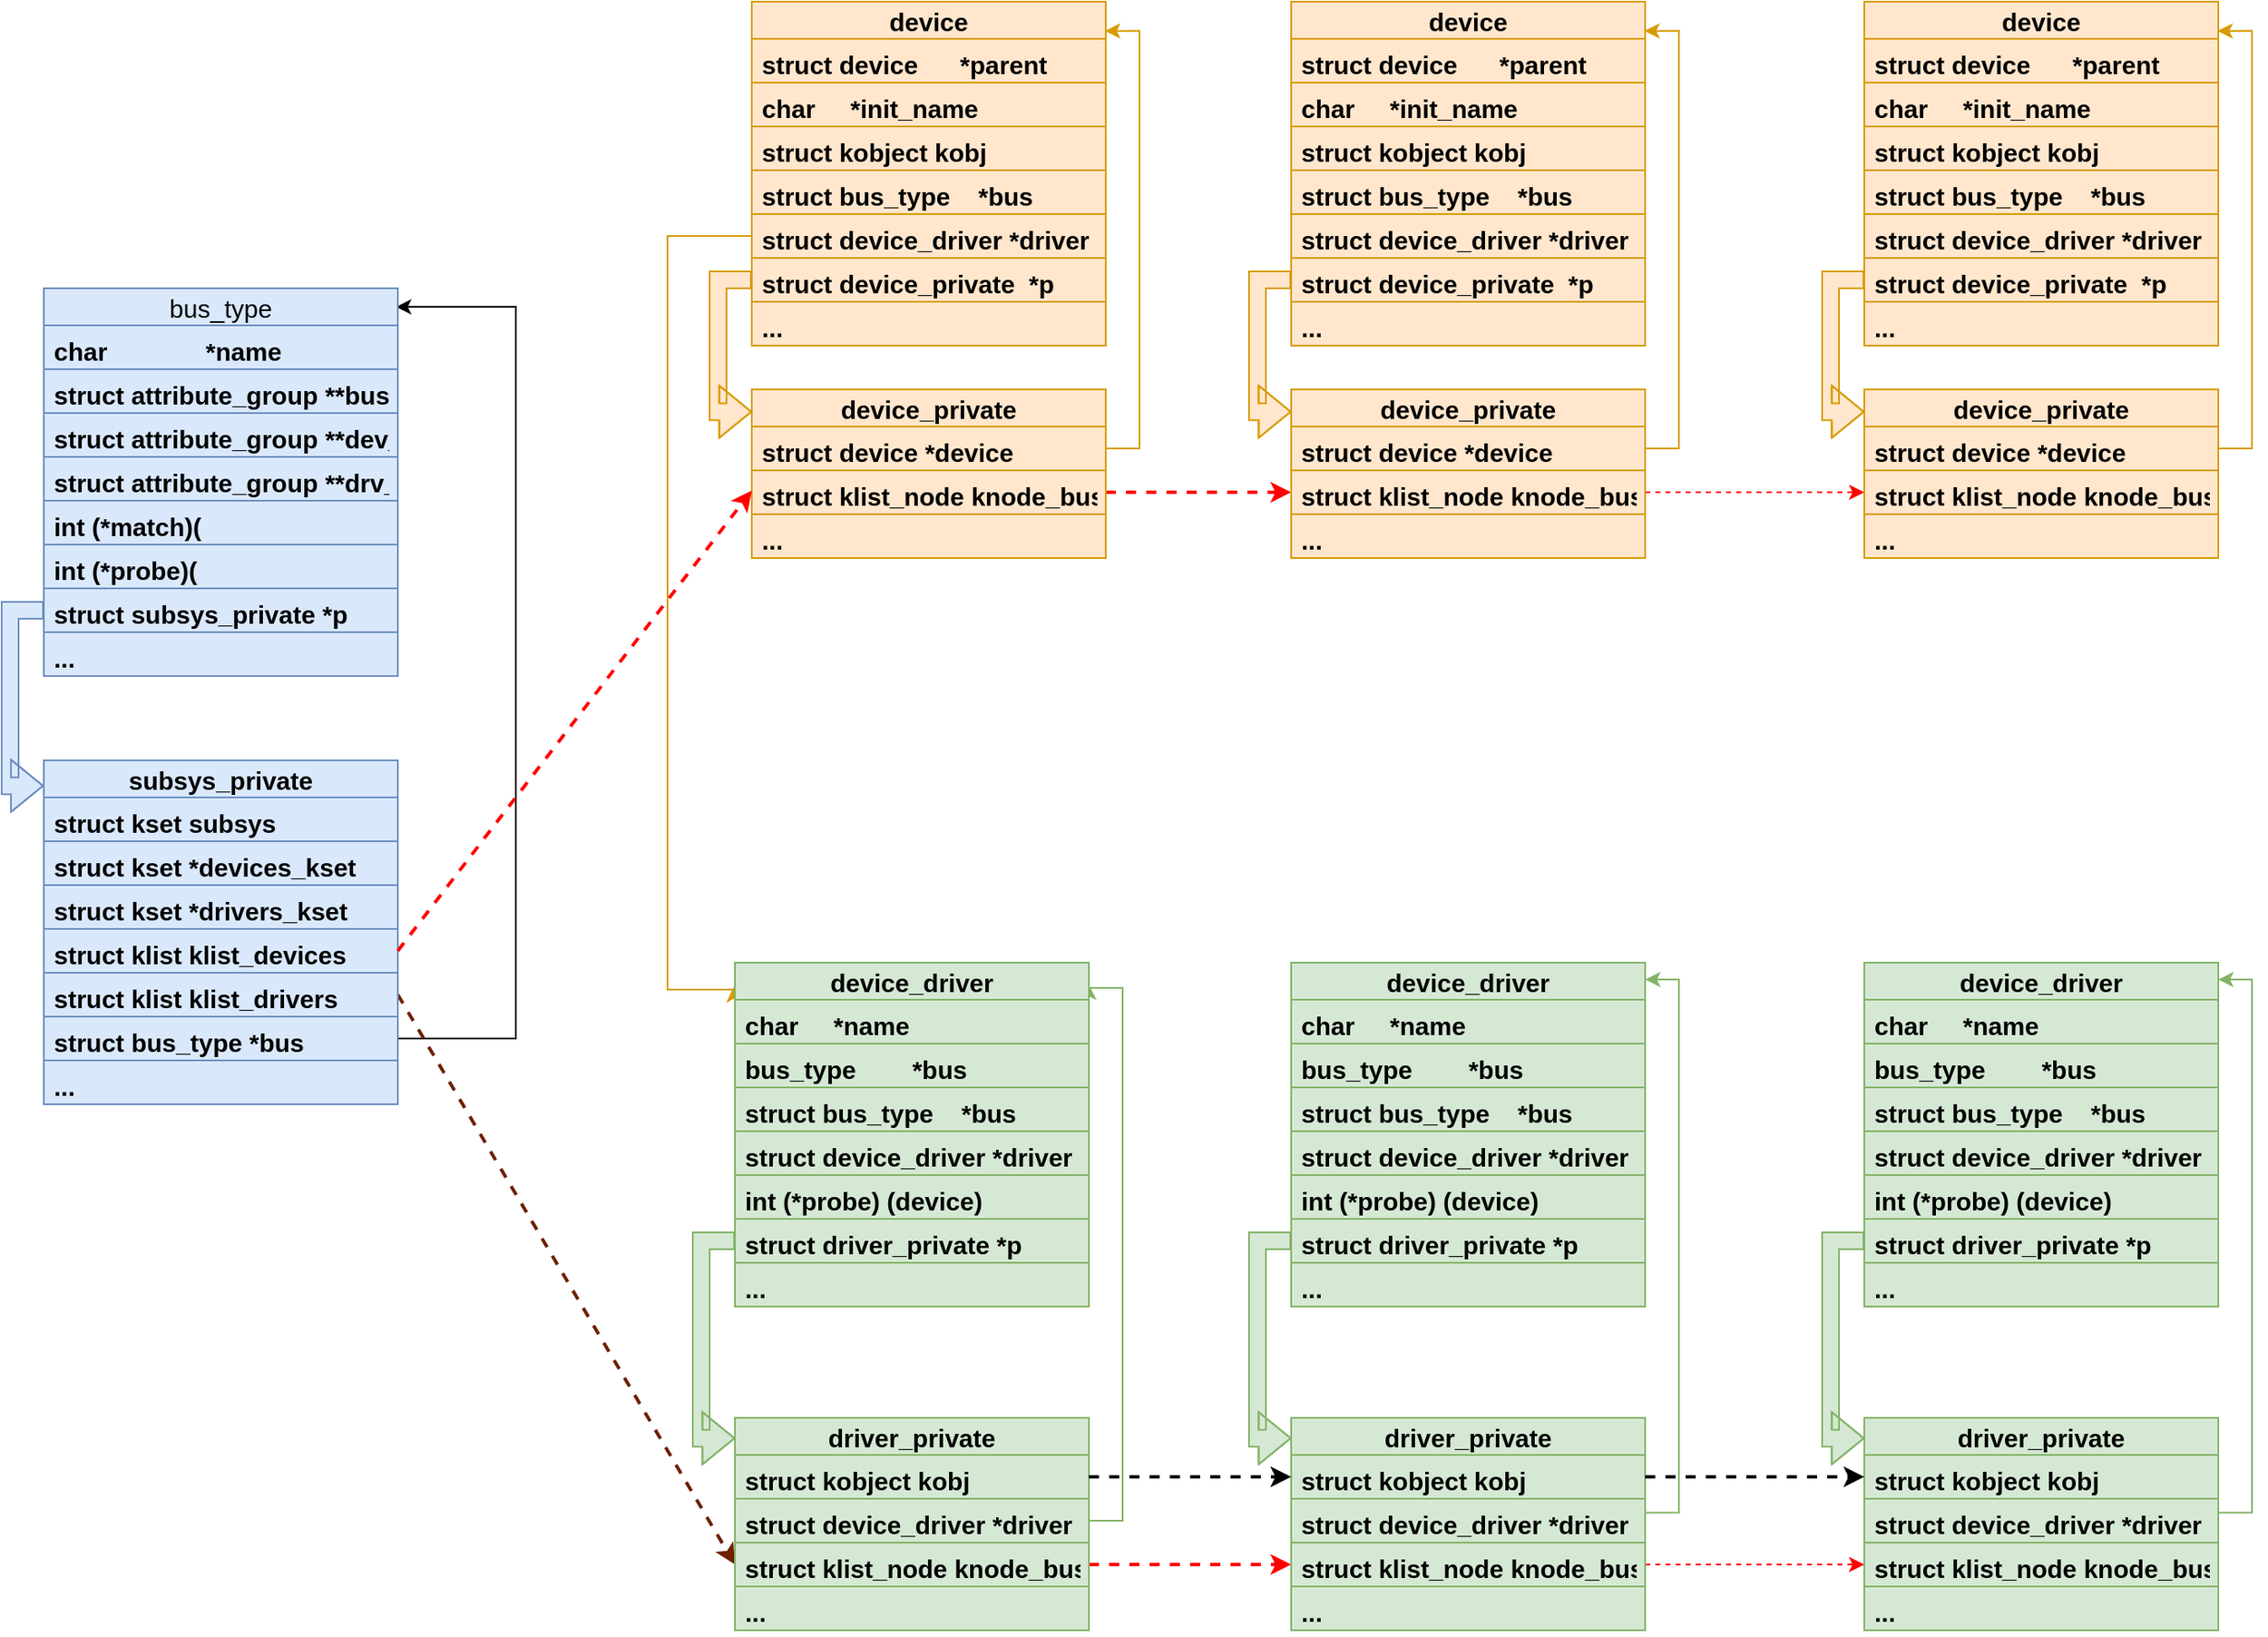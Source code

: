<mxfile version="13.2.4" type="device"><diagram id="aXL27WoOl_0SswIxqGtq" name="第 1 页"><mxGraphModel dx="1500" dy="1101" grid="1" gridSize="10" guides="1" tooltips="1" connect="1" arrows="1" fold="1" page="1" pageScale="1" pageWidth="2339" pageHeight="3300" math="0" shadow="0"><root><mxCell id="0"/><mxCell id="1" parent="0"/><mxCell id="sJLB15ZEYWeLk40DrqPx-72" style="edgeStyle=orthogonalEdgeStyle;rounded=0;orthogonalLoop=1;jettySize=auto;html=1;entryX=0.995;entryY=0.048;entryDx=0;entryDy=0;entryPerimeter=0;fontSize=15;fontStyle=1" parent="1" source="sJLB15ZEYWeLk40DrqPx-69" target="sJLB15ZEYWeLk40DrqPx-45" edge="1"><mxGeometry relative="1" as="geometry"><Array as="points"><mxPoint x="740" y="1455"/><mxPoint x="740" y="1021"/></Array></mxGeometry></mxCell><mxCell id="sJLB15ZEYWeLk40DrqPx-73" style="edgeStyle=orthogonalEdgeStyle;rounded=0;orthogonalLoop=1;jettySize=auto;html=1;entryX=0;entryY=0.074;entryDx=0;entryDy=0;entryPerimeter=0;shape=flexArrow;fontSize=15;fontStyle=1;fillColor=#dae8fc;strokeColor=#6c8ebf;" parent="1" source="sJLB15ZEYWeLk40DrqPx-52" target="sJLB15ZEYWeLk40DrqPx-63" edge="1"><mxGeometry relative="1" as="geometry"/></mxCell><mxCell id="sJLB15ZEYWeLk40DrqPx-92" style="edgeStyle=orthogonalEdgeStyle;rounded=0;orthogonalLoop=1;jettySize=auto;html=1;entryX=-0.004;entryY=0.071;entryDx=0;entryDy=0;entryPerimeter=0;fontSize=15;fontStyle=1;fillColor=#ffe6cc;strokeColor=#d79b00;" parent="1" source="sJLB15ZEYWeLk40DrqPx-79" target="sJLB15ZEYWeLk40DrqPx-84" edge="1"><mxGeometry relative="1" as="geometry"><Array as="points"><mxPoint x="830" y="979"/><mxPoint x="830" y="1426"/></Array></mxGeometry></mxCell><mxCell id="sJLB15ZEYWeLk40DrqPx-104" style="edgeStyle=orthogonalEdgeStyle;rounded=0;orthogonalLoop=1;jettySize=auto;html=1;entryX=0.001;entryY=0.096;entryDx=0;entryDy=0;entryPerimeter=0;shape=flexArrow;fontSize=15;fontStyle=1;fillColor=#d5e8d4;strokeColor=#82b366;" parent="1" source="sJLB15ZEYWeLk40DrqPx-94" target="sJLB15ZEYWeLk40DrqPx-95" edge="1"><mxGeometry relative="1" as="geometry"/></mxCell><mxCell id="sJLB15ZEYWeLk40DrqPx-106" style="edgeStyle=none;rounded=0;orthogonalLoop=1;jettySize=auto;html=1;entryX=0;entryY=0.5;entryDx=0;entryDy=0;fontSize=15;fontStyle=1;exitX=1;exitY=0.5;exitDx=0;exitDy=0;fillColor=#a0522d;strokeColor=#6D1F00;dashed=1;strokeWidth=2;" parent="1" source="sJLB15ZEYWeLk40DrqPx-68" target="sJLB15ZEYWeLk40DrqPx-129" edge="1"><mxGeometry relative="1" as="geometry"><mxPoint x="590" y="1430" as="sourcePoint"/></mxGeometry></mxCell><mxCell id="sJLB15ZEYWeLk40DrqPx-115" style="edgeStyle=orthogonalEdgeStyle;rounded=0;orthogonalLoop=1;jettySize=auto;html=1;entryX=0.001;entryY=0.096;entryDx=0;entryDy=0;entryPerimeter=0;shape=flexArrow;fontSize=15;fontStyle=1;fillColor=#d5e8d4;strokeColor=#82b366;" parent="1" source="sJLB15ZEYWeLk40DrqPx-123" target="sJLB15ZEYWeLk40DrqPx-125" edge="1"><mxGeometry relative="1" as="geometry"/></mxCell><mxCell id="sJLB15ZEYWeLk40DrqPx-130" style="edgeStyle=none;rounded=0;orthogonalLoop=1;jettySize=auto;html=1;entryX=0;entryY=0.5;entryDx=0;entryDy=0;exitX=1;exitY=0.5;exitDx=0;exitDy=0;fontSize=15;fontStyle=1;dashed=1;fillColor=#d5e8d4;strokeColor=#FF0000;strokeWidth=2;" parent="1" source="sJLB15ZEYWeLk40DrqPx-129" target="sJLB15ZEYWeLk40DrqPx-128" edge="1"><mxGeometry relative="1" as="geometry"/></mxCell><mxCell id="sJLB15ZEYWeLk40DrqPx-132" style="edgeStyle=orthogonalEdgeStyle;rounded=0;orthogonalLoop=1;jettySize=auto;html=1;entryX=0.001;entryY=0.096;entryDx=0;entryDy=0;entryPerimeter=0;shape=flexArrow;fontSize=15;fontStyle=1;fillColor=#d5e8d4;strokeColor=#82b366;" parent="1" source="sJLB15ZEYWeLk40DrqPx-140" target="sJLB15ZEYWeLk40DrqPx-142" edge="1"><mxGeometry relative="1" as="geometry"/></mxCell><mxCell id="sJLB15ZEYWeLk40DrqPx-147" style="edgeStyle=none;rounded=0;orthogonalLoop=1;jettySize=auto;html=1;entryX=0;entryY=0.5;entryDx=0;entryDy=0;exitX=1;exitY=0.5;exitDx=0;exitDy=0;fontSize=15;fontStyle=1;dashed=1;strokeColor=#FF0000;" parent="1" source="sJLB15ZEYWeLk40DrqPx-128" target="sJLB15ZEYWeLk40DrqPx-145" edge="1"><mxGeometry relative="1" as="geometry"/></mxCell><mxCell id="sJLB15ZEYWeLk40DrqPx-159" style="edgeStyle=orthogonalEdgeStyle;rounded=0;orthogonalLoop=1;jettySize=auto;html=1;entryX=1;entryY=0.064;entryDx=0;entryDy=0;entryPerimeter=0;fontSize=15;fontStyle=1;fillColor=#d5e8d4;strokeColor=#82b366;" parent="1" source="sJLB15ZEYWeLk40DrqPx-97" target="sJLB15ZEYWeLk40DrqPx-84" edge="1"><mxGeometry relative="1" as="geometry"><Array as="points"><mxPoint x="1100" y="1741"/><mxPoint x="1100" y="1425"/></Array></mxGeometry></mxCell><mxCell id="sJLB15ZEYWeLk40DrqPx-160" style="edgeStyle=orthogonalEdgeStyle;rounded=0;orthogonalLoop=1;jettySize=auto;html=1;entryX=1;entryY=0.064;entryDx=0;entryDy=0;entryPerimeter=0;fontSize=15;fontStyle=1;fillColor=#d5e8d4;strokeColor=#82b366;" parent="1" edge="1"><mxGeometry relative="1" as="geometry"><mxPoint x="1410" y="1736.29" as="sourcePoint"/><mxPoint x="1410" y="1420.01" as="targetPoint"/><Array as="points"><mxPoint x="1430" y="1736.29"/><mxPoint x="1430" y="1420.29"/></Array></mxGeometry></mxCell><mxCell id="sJLB15ZEYWeLk40DrqPx-161" style="edgeStyle=orthogonalEdgeStyle;rounded=0;orthogonalLoop=1;jettySize=auto;html=1;entryX=1;entryY=0.064;entryDx=0;entryDy=0;entryPerimeter=0;fontSize=15;fontStyle=1;fillColor=#d5e8d4;strokeColor=#82b366;" parent="1" edge="1"><mxGeometry relative="1" as="geometry"><mxPoint x="1750" y="1736.29" as="sourcePoint"/><mxPoint x="1750" y="1420.01" as="targetPoint"/><Array as="points"><mxPoint x="1770" y="1736.29"/><mxPoint x="1770" y="1420.29"/></Array></mxGeometry></mxCell><mxCell id="sJLB15ZEYWeLk40DrqPx-162" style="edgeStyle=orthogonalEdgeStyle;rounded=0;orthogonalLoop=1;jettySize=auto;html=1;entryX=0.001;entryY=0.132;entryDx=0;entryDy=0;entryPerimeter=0;shape=flexArrow;fontSize=15;fontStyle=1;fillColor=#ffe6cc;strokeColor=#d79b00;" parent="1" source="sJLB15ZEYWeLk40DrqPx-80" target="sJLB15ZEYWeLk40DrqPx-150" edge="1"><mxGeometry relative="1" as="geometry"/></mxCell><mxCell id="sJLB15ZEYWeLk40DrqPx-163" style="edgeStyle=orthogonalEdgeStyle;rounded=0;orthogonalLoop=1;jettySize=auto;html=1;entryX=0.998;entryY=0.085;entryDx=0;entryDy=0;entryPerimeter=0;fontSize=15;fontStyle=1;fillColor=#ffe6cc;strokeColor=#d79b00;" parent="1" source="sJLB15ZEYWeLk40DrqPx-155" target="sJLB15ZEYWeLk40DrqPx-74" edge="1"><mxGeometry relative="1" as="geometry"><Array as="points"><mxPoint x="1110" y="1105"/><mxPoint x="1110" y="857"/></Array></mxGeometry></mxCell><mxCell id="sJLB15ZEYWeLk40DrqPx-177" style="edgeStyle=orthogonalEdgeStyle;rounded=0;orthogonalLoop=1;jettySize=auto;html=1;entryX=0.001;entryY=0.132;entryDx=0;entryDy=0;entryPerimeter=0;shape=flexArrow;fontSize=15;fontStyle=1;fillColor=#ffe6cc;strokeColor=#d79b00;" parent="1" source="sJLB15ZEYWeLk40DrqPx-170" target="sJLB15ZEYWeLk40DrqPx-172" edge="1"><mxGeometry relative="1" as="geometry"/></mxCell><mxCell id="sJLB15ZEYWeLk40DrqPx-178" style="edgeStyle=orthogonalEdgeStyle;rounded=0;orthogonalLoop=1;jettySize=auto;html=1;entryX=0.998;entryY=0.085;entryDx=0;entryDy=0;entryPerimeter=0;fontSize=15;fontStyle=1;fillColor=#ffe6cc;strokeColor=#d79b00;" parent="1" source="sJLB15ZEYWeLk40DrqPx-173" target="sJLB15ZEYWeLk40DrqPx-164" edge="1"><mxGeometry relative="1" as="geometry"><Array as="points"><mxPoint x="1430" y="1105"/><mxPoint x="1430" y="857"/></Array></mxGeometry></mxCell><mxCell id="sJLB15ZEYWeLk40DrqPx-179" style="edgeStyle=orthogonalEdgeStyle;rounded=0;orthogonalLoop=1;jettySize=auto;html=1;fontSize=15;fontStyle=1;strokeColor=#FF0000;strokeWidth=2;dashed=1;" parent="1" source="sJLB15ZEYWeLk40DrqPx-156" target="sJLB15ZEYWeLk40DrqPx-174" edge="1"><mxGeometry relative="1" as="geometry"/></mxCell><mxCell id="sJLB15ZEYWeLk40DrqPx-180" style="edgeStyle=orthogonalEdgeStyle;rounded=0;orthogonalLoop=1;jettySize=auto;html=1;entryX=0.001;entryY=0.132;entryDx=0;entryDy=0;entryPerimeter=0;shape=flexArrow;fontSize=15;fontStyle=1;fillColor=#ffe6cc;strokeColor=#d79b00;" parent="1" source="sJLB15ZEYWeLk40DrqPx-188" target="sJLB15ZEYWeLk40DrqPx-190" edge="1"><mxGeometry relative="1" as="geometry"/></mxCell><mxCell id="sJLB15ZEYWeLk40DrqPx-181" style="edgeStyle=orthogonalEdgeStyle;rounded=0;orthogonalLoop=1;jettySize=auto;html=1;entryX=0.998;entryY=0.085;entryDx=0;entryDy=0;entryPerimeter=0;fontSize=15;fontStyle=1;fillColor=#ffe6cc;strokeColor=#d79b00;" parent="1" source="sJLB15ZEYWeLk40DrqPx-191" target="sJLB15ZEYWeLk40DrqPx-182" edge="1"><mxGeometry relative="1" as="geometry"><Array as="points"><mxPoint x="1770" y="1105"/><mxPoint x="1770" y="857"/></Array></mxGeometry></mxCell><mxCell id="sJLB15ZEYWeLk40DrqPx-194" style="edgeStyle=orthogonalEdgeStyle;rounded=0;orthogonalLoop=1;jettySize=auto;html=1;entryX=0;entryY=0.5;entryDx=0;entryDy=0;fontSize=15;fontStyle=1;dashed=1;strokeColor=#FF0000;" parent="1" source="sJLB15ZEYWeLk40DrqPx-174" target="sJLB15ZEYWeLk40DrqPx-192" edge="1"><mxGeometry relative="1" as="geometry"/></mxCell><mxCell id="sJLB15ZEYWeLk40DrqPx-45" value="bus_type" style="swimlane;fontStyle=0;childLayout=stackLayout;horizontal=1;startSize=22;horizontalStack=0;resizeParent=1;resizeParentMax=0;resizeLast=0;collapsible=1;marginBottom=0;align=center;fontSize=15;fillColor=#dae8fc;strokeColor=#6c8ebf;" parent="1" vertex="1"><mxGeometry x="460" y="1010" width="210" height="230" as="geometry"/></mxCell><mxCell id="sJLB15ZEYWeLk40DrqPx-46" value="char              *name" style="text;strokeColor=#6c8ebf;fillColor=#dae8fc;spacingLeft=4;spacingRight=4;overflow=hidden;rotatable=0;points=[[0,0.5],[1,0.5]];portConstraint=eastwest;fontSize=15;fontStyle=1" parent="sJLB15ZEYWeLk40DrqPx-45" vertex="1"><mxGeometry y="22" width="210" height="26" as="geometry"/></mxCell><mxCell id="sJLB15ZEYWeLk40DrqPx-47" value="struct attribute_group **bus_groups" style="text;strokeColor=#6c8ebf;fillColor=#dae8fc;spacingLeft=4;spacingRight=4;overflow=hidden;rotatable=0;points=[[0,0.5],[1,0.5]];portConstraint=eastwest;fontSize=15;fontStyle=1" parent="sJLB15ZEYWeLk40DrqPx-45" vertex="1"><mxGeometry y="48" width="210" height="26" as="geometry"/></mxCell><mxCell id="sJLB15ZEYWeLk40DrqPx-48" value="struct attribute_group **dev_groups" style="text;strokeColor=#6c8ebf;fillColor=#dae8fc;spacingLeft=4;spacingRight=4;overflow=hidden;rotatable=0;points=[[0,0.5],[1,0.5]];portConstraint=eastwest;fontSize=15;fontStyle=1" parent="sJLB15ZEYWeLk40DrqPx-45" vertex="1"><mxGeometry y="74" width="210" height="26" as="geometry"/></mxCell><mxCell id="sJLB15ZEYWeLk40DrqPx-49" value="struct attribute_group **drv_groups" style="text;strokeColor=#6c8ebf;fillColor=#dae8fc;spacingLeft=4;spacingRight=4;overflow=hidden;rotatable=0;points=[[0,0.5],[1,0.5]];portConstraint=eastwest;fontSize=15;fontStyle=1" parent="sJLB15ZEYWeLk40DrqPx-45" vertex="1"><mxGeometry y="100" width="210" height="26" as="geometry"/></mxCell><mxCell id="sJLB15ZEYWeLk40DrqPx-50" value="int (*match)(" style="text;strokeColor=#6c8ebf;fillColor=#dae8fc;spacingLeft=4;spacingRight=4;overflow=hidden;rotatable=0;points=[[0,0.5],[1,0.5]];portConstraint=eastwest;fontSize=15;fontStyle=1" parent="sJLB15ZEYWeLk40DrqPx-45" vertex="1"><mxGeometry y="126" width="210" height="26" as="geometry"/></mxCell><mxCell id="sJLB15ZEYWeLk40DrqPx-51" value="int (*probe)(" style="text;strokeColor=#6c8ebf;fillColor=#dae8fc;spacingLeft=4;spacingRight=4;overflow=hidden;rotatable=0;points=[[0,0.5],[1,0.5]];portConstraint=eastwest;fontSize=15;fontStyle=1" parent="sJLB15ZEYWeLk40DrqPx-45" vertex="1"><mxGeometry y="152" width="210" height="26" as="geometry"/></mxCell><mxCell id="sJLB15ZEYWeLk40DrqPx-52" value="struct subsys_private *p" style="text;strokeColor=#6c8ebf;fillColor=#dae8fc;spacingLeft=4;spacingRight=4;overflow=hidden;rotatable=0;points=[[0,0.5],[1,0.5]];portConstraint=eastwest;fontSize=15;fontStyle=1" parent="sJLB15ZEYWeLk40DrqPx-45" vertex="1"><mxGeometry y="178" width="210" height="26" as="geometry"/></mxCell><mxCell id="sJLB15ZEYWeLk40DrqPx-62" value="..." style="text;strokeColor=#6c8ebf;fillColor=#dae8fc;spacingLeft=4;spacingRight=4;overflow=hidden;rotatable=0;points=[[0,0.5],[1,0.5]];portConstraint=eastwest;fontSize=15;fontStyle=1" parent="sJLB15ZEYWeLk40DrqPx-45" vertex="1"><mxGeometry y="204" width="210" height="26" as="geometry"/></mxCell><mxCell id="sJLB15ZEYWeLk40DrqPx-63" value="subsys_private" style="swimlane;fontStyle=1;childLayout=stackLayout;horizontal=1;startSize=22;horizontalStack=0;resizeParent=1;resizeParentMax=0;resizeLast=0;collapsible=1;marginBottom=0;align=center;fontSize=15;fillColor=#dae8fc;strokeColor=#6c8ebf;" parent="1" vertex="1"><mxGeometry x="460" y="1290" width="210" height="204" as="geometry"/></mxCell><mxCell id="sJLB15ZEYWeLk40DrqPx-64" value="struct kset subsys" style="text;strokeColor=#6c8ebf;fillColor=#dae8fc;spacingLeft=4;spacingRight=4;overflow=hidden;rotatable=0;points=[[0,0.5],[1,0.5]];portConstraint=eastwest;fontSize=15;fontStyle=1" parent="sJLB15ZEYWeLk40DrqPx-63" vertex="1"><mxGeometry y="22" width="210" height="26" as="geometry"/></mxCell><mxCell id="sJLB15ZEYWeLk40DrqPx-65" value="struct kset *devices_kset" style="text;strokeColor=#6c8ebf;fillColor=#dae8fc;spacingLeft=4;spacingRight=4;overflow=hidden;rotatable=0;points=[[0,0.5],[1,0.5]];portConstraint=eastwest;fontSize=15;fontStyle=1" parent="sJLB15ZEYWeLk40DrqPx-63" vertex="1"><mxGeometry y="48" width="210" height="26" as="geometry"/></mxCell><mxCell id="sJLB15ZEYWeLk40DrqPx-66" value="struct kset *drivers_kset" style="text;strokeColor=#6c8ebf;fillColor=#dae8fc;spacingLeft=4;spacingRight=4;overflow=hidden;rotatable=0;points=[[0,0.5],[1,0.5]];portConstraint=eastwest;fontSize=15;fontStyle=1" parent="sJLB15ZEYWeLk40DrqPx-63" vertex="1"><mxGeometry y="74" width="210" height="26" as="geometry"/></mxCell><mxCell id="sJLB15ZEYWeLk40DrqPx-67" value="struct klist klist_devices" style="text;strokeColor=#6c8ebf;fillColor=#dae8fc;spacingLeft=4;spacingRight=4;overflow=hidden;rotatable=0;points=[[0,0.5],[1,0.5]];portConstraint=eastwest;fontSize=15;fontStyle=1" parent="sJLB15ZEYWeLk40DrqPx-63" vertex="1"><mxGeometry y="100" width="210" height="26" as="geometry"/></mxCell><mxCell id="sJLB15ZEYWeLk40DrqPx-68" value="struct klist klist_drivers" style="text;strokeColor=#6c8ebf;fillColor=#dae8fc;spacingLeft=4;spacingRight=4;overflow=hidden;rotatable=0;points=[[0,0.5],[1,0.5]];portConstraint=eastwest;fontSize=15;fontStyle=1" parent="sJLB15ZEYWeLk40DrqPx-63" vertex="1"><mxGeometry y="126" width="210" height="26" as="geometry"/></mxCell><mxCell id="sJLB15ZEYWeLk40DrqPx-69" value="struct bus_type *bus" style="text;strokeColor=#6c8ebf;fillColor=#dae8fc;spacingLeft=4;spacingRight=4;overflow=hidden;rotatable=0;points=[[0,0.5],[1,0.5]];portConstraint=eastwest;fontSize=15;fontStyle=1" parent="sJLB15ZEYWeLk40DrqPx-63" vertex="1"><mxGeometry y="152" width="210" height="26" as="geometry"/></mxCell><mxCell id="sJLB15ZEYWeLk40DrqPx-71" value="..." style="text;strokeColor=#6c8ebf;fillColor=#dae8fc;spacingLeft=4;spacingRight=4;overflow=hidden;rotatable=0;points=[[0,0.5],[1,0.5]];portConstraint=eastwest;fontSize=15;fontStyle=1" parent="sJLB15ZEYWeLk40DrqPx-63" vertex="1"><mxGeometry y="178" width="210" height="26" as="geometry"/></mxCell><mxCell id="sJLB15ZEYWeLk40DrqPx-74" value="device" style="swimlane;fontStyle=1;childLayout=stackLayout;horizontal=1;startSize=22;horizontalStack=0;resizeParent=1;resizeParentMax=0;resizeLast=0;collapsible=1;marginBottom=0;align=center;fontSize=15;fillColor=#ffe6cc;strokeColor=#d79b00;" parent="1" vertex="1"><mxGeometry x="880" y="840" width="210" height="204" as="geometry"/></mxCell><mxCell id="sJLB15ZEYWeLk40DrqPx-75" value="struct device      *parent" style="text;strokeColor=#d79b00;fillColor=#ffe6cc;spacingLeft=4;spacingRight=4;overflow=hidden;rotatable=0;points=[[0,0.5],[1,0.5]];portConstraint=eastwest;fontSize=15;fontStyle=1" parent="sJLB15ZEYWeLk40DrqPx-74" vertex="1"><mxGeometry y="22" width="210" height="26" as="geometry"/></mxCell><mxCell id="sJLB15ZEYWeLk40DrqPx-148" value="char     *init_name" style="text;strokeColor=#d79b00;fillColor=#ffe6cc;spacingLeft=4;spacingRight=4;overflow=hidden;rotatable=0;points=[[0,0.5],[1,0.5]];portConstraint=eastwest;fontSize=15;fontStyle=1" parent="sJLB15ZEYWeLk40DrqPx-74" vertex="1"><mxGeometry y="48" width="210" height="26" as="geometry"/></mxCell><mxCell id="sJLB15ZEYWeLk40DrqPx-77" value="struct kobject kobj" style="text;strokeColor=#d79b00;fillColor=#ffe6cc;spacingLeft=4;spacingRight=4;overflow=hidden;rotatable=0;points=[[0,0.5],[1,0.5]];portConstraint=eastwest;fontSize=15;fontStyle=1" parent="sJLB15ZEYWeLk40DrqPx-74" vertex="1"><mxGeometry y="74" width="210" height="26" as="geometry"/></mxCell><mxCell id="sJLB15ZEYWeLk40DrqPx-78" value="struct bus_type    *bus" style="text;strokeColor=#d79b00;fillColor=#ffe6cc;spacingLeft=4;spacingRight=4;overflow=hidden;rotatable=0;points=[[0,0.5],[1,0.5]];portConstraint=eastwest;fontSize=15;fontStyle=1" parent="sJLB15ZEYWeLk40DrqPx-74" vertex="1"><mxGeometry y="100" width="210" height="26" as="geometry"/></mxCell><mxCell id="sJLB15ZEYWeLk40DrqPx-79" value="struct device_driver *driver" style="text;strokeColor=#d79b00;fillColor=#ffe6cc;spacingLeft=4;spacingRight=4;overflow=hidden;rotatable=0;points=[[0,0.5],[1,0.5]];portConstraint=eastwest;fontSize=15;fontStyle=1" parent="sJLB15ZEYWeLk40DrqPx-74" vertex="1"><mxGeometry y="126" width="210" height="26" as="geometry"/></mxCell><mxCell id="sJLB15ZEYWeLk40DrqPx-80" value="struct device_private  *p" style="text;strokeColor=#d79b00;fillColor=#ffe6cc;spacingLeft=4;spacingRight=4;overflow=hidden;rotatable=0;points=[[0,0.5],[1,0.5]];portConstraint=eastwest;fontSize=15;fontStyle=1" parent="sJLB15ZEYWeLk40DrqPx-74" vertex="1"><mxGeometry y="152" width="210" height="26" as="geometry"/></mxCell><mxCell id="sJLB15ZEYWeLk40DrqPx-149" value="..." style="text;strokeColor=#d79b00;fillColor=#ffe6cc;spacingLeft=4;spacingRight=4;overflow=hidden;rotatable=0;points=[[0,0.5],[1,0.5]];portConstraint=eastwest;fontSize=15;fontStyle=1" parent="sJLB15ZEYWeLk40DrqPx-74" vertex="1"><mxGeometry y="178" width="210" height="26" as="geometry"/></mxCell><mxCell id="sJLB15ZEYWeLk40DrqPx-84" value="device_driver" style="swimlane;fontStyle=1;childLayout=stackLayout;horizontal=1;startSize=22;horizontalStack=0;resizeParent=1;resizeParentMax=0;resizeLast=0;collapsible=1;marginBottom=0;align=center;fontSize=15;fillColor=#d5e8d4;strokeColor=#82b366;" parent="1" vertex="1"><mxGeometry x="870" y="1410" width="210" height="204" as="geometry"/></mxCell><mxCell id="sJLB15ZEYWeLk40DrqPx-85" value="char     *name" style="text;strokeColor=#82b366;fillColor=#d5e8d4;spacingLeft=4;spacingRight=4;overflow=hidden;rotatable=0;points=[[0,0.5],[1,0.5]];portConstraint=eastwest;fontSize=15;fontStyle=1" parent="sJLB15ZEYWeLk40DrqPx-84" vertex="1"><mxGeometry y="22" width="210" height="26" as="geometry"/></mxCell><mxCell id="sJLB15ZEYWeLk40DrqPx-86" value="bus_type        *bus" style="text;strokeColor=#82b366;fillColor=#d5e8d4;spacingLeft=4;spacingRight=4;overflow=hidden;rotatable=0;points=[[0,0.5],[1,0.5]];portConstraint=eastwest;fontSize=15;fontStyle=1" parent="sJLB15ZEYWeLk40DrqPx-84" vertex="1"><mxGeometry y="48" width="210" height="26" as="geometry"/></mxCell><mxCell id="sJLB15ZEYWeLk40DrqPx-88" value="struct bus_type    *bus" style="text;strokeColor=#82b366;fillColor=#d5e8d4;spacingLeft=4;spacingRight=4;overflow=hidden;rotatable=0;points=[[0,0.5],[1,0.5]];portConstraint=eastwest;fontSize=15;fontStyle=1" parent="sJLB15ZEYWeLk40DrqPx-84" vertex="1"><mxGeometry y="74" width="210" height="26" as="geometry"/></mxCell><mxCell id="sJLB15ZEYWeLk40DrqPx-89" value="struct device_driver *driver" style="text;strokeColor=#82b366;fillColor=#d5e8d4;spacingLeft=4;spacingRight=4;overflow=hidden;rotatable=0;points=[[0,0.5],[1,0.5]];portConstraint=eastwest;fontSize=15;fontStyle=1" parent="sJLB15ZEYWeLk40DrqPx-84" vertex="1"><mxGeometry y="100" width="210" height="26" as="geometry"/></mxCell><mxCell id="sJLB15ZEYWeLk40DrqPx-93" value="int (*probe) (device)" style="text;strokeColor=#82b366;fillColor=#d5e8d4;spacingLeft=4;spacingRight=4;overflow=hidden;rotatable=0;points=[[0,0.5],[1,0.5]];portConstraint=eastwest;fontSize=15;fontStyle=1" parent="sJLB15ZEYWeLk40DrqPx-84" vertex="1"><mxGeometry y="126" width="210" height="26" as="geometry"/></mxCell><mxCell id="sJLB15ZEYWeLk40DrqPx-94" value="struct driver_private *p" style="text;strokeColor=#82b366;fillColor=#d5e8d4;spacingLeft=4;spacingRight=4;overflow=hidden;rotatable=0;points=[[0,0.5],[1,0.5]];portConstraint=eastwest;fontSize=15;fontStyle=1" parent="sJLB15ZEYWeLk40DrqPx-84" vertex="1"><mxGeometry y="152" width="210" height="26" as="geometry"/></mxCell><mxCell id="sJLB15ZEYWeLk40DrqPx-90" value="..." style="text;strokeColor=#82b366;fillColor=#d5e8d4;spacingLeft=4;spacingRight=4;overflow=hidden;rotatable=0;points=[[0,0.5],[1,0.5]];portConstraint=eastwest;fontSize=15;fontStyle=1" parent="sJLB15ZEYWeLk40DrqPx-84" vertex="1"><mxGeometry y="178" width="210" height="26" as="geometry"/></mxCell><mxCell id="sJLB15ZEYWeLk40DrqPx-95" value="driver_private" style="swimlane;fontStyle=1;childLayout=stackLayout;horizontal=1;startSize=22;horizontalStack=0;resizeParent=1;resizeParentMax=0;resizeLast=0;collapsible=1;marginBottom=0;align=center;fontSize=15;fillColor=#d5e8d4;strokeColor=#82b366;" parent="1" vertex="1"><mxGeometry x="870" y="1680" width="210" height="126" as="geometry"/></mxCell><mxCell id="sJLB15ZEYWeLk40DrqPx-96" value="struct kobject kobj" style="text;strokeColor=#82b366;fillColor=#d5e8d4;spacingLeft=4;spacingRight=4;overflow=hidden;rotatable=0;points=[[0,0.5],[1,0.5]];portConstraint=eastwest;fontSize=15;fontStyle=1" parent="sJLB15ZEYWeLk40DrqPx-95" vertex="1"><mxGeometry y="22" width="210" height="26" as="geometry"/></mxCell><mxCell id="sJLB15ZEYWeLk40DrqPx-97" value="struct device_driver *driver" style="text;strokeColor=#82b366;fillColor=#d5e8d4;spacingLeft=4;spacingRight=4;overflow=hidden;rotatable=0;points=[[0,0.5],[1,0.5]];portConstraint=eastwest;fontSize=15;fontStyle=1" parent="sJLB15ZEYWeLk40DrqPx-95" vertex="1"><mxGeometry y="48" width="210" height="26" as="geometry"/></mxCell><mxCell id="sJLB15ZEYWeLk40DrqPx-129" value="struct klist_node knode_bus" style="text;strokeColor=#82b366;fillColor=#d5e8d4;spacingLeft=4;spacingRight=4;overflow=hidden;rotatable=0;points=[[0,0.5],[1,0.5]];portConstraint=eastwest;fontSize=15;fontStyle=1" parent="sJLB15ZEYWeLk40DrqPx-95" vertex="1"><mxGeometry y="74" width="210" height="26" as="geometry"/></mxCell><mxCell id="sJLB15ZEYWeLk40DrqPx-103" value="..." style="text;strokeColor=#82b366;fillColor=#d5e8d4;spacingLeft=4;spacingRight=4;overflow=hidden;rotatable=0;points=[[0,0.5],[1,0.5]];portConstraint=eastwest;fontSize=15;fontStyle=1" parent="sJLB15ZEYWeLk40DrqPx-95" vertex="1"><mxGeometry y="100" width="210" height="26" as="geometry"/></mxCell><mxCell id="sJLB15ZEYWeLk40DrqPx-150" value="device_private" style="swimlane;fontStyle=1;childLayout=stackLayout;horizontal=1;startSize=22;horizontalStack=0;resizeParent=1;resizeParentMax=0;resizeLast=0;collapsible=1;marginBottom=0;align=center;fontSize=15;fillColor=#ffe6cc;strokeColor=#d79b00;" parent="1" vertex="1"><mxGeometry x="880" y="1070" width="210" height="100" as="geometry"/></mxCell><mxCell id="sJLB15ZEYWeLk40DrqPx-155" value="struct device *device" style="text;strokeColor=#d79b00;fillColor=#ffe6cc;spacingLeft=4;spacingRight=4;overflow=hidden;rotatable=0;points=[[0,0.5],[1,0.5]];portConstraint=eastwest;fontSize=15;fontStyle=1" parent="sJLB15ZEYWeLk40DrqPx-150" vertex="1"><mxGeometry y="22" width="210" height="26" as="geometry"/></mxCell><mxCell id="sJLB15ZEYWeLk40DrqPx-156" value="struct klist_node knode_bus" style="text;strokeColor=#d79b00;fillColor=#ffe6cc;spacingLeft=4;spacingRight=4;overflow=hidden;rotatable=0;points=[[0,0.5],[1,0.5]];portConstraint=eastwest;fontSize=15;fontStyle=1" parent="sJLB15ZEYWeLk40DrqPx-150" vertex="1"><mxGeometry y="48" width="210" height="26" as="geometry"/></mxCell><mxCell id="sJLB15ZEYWeLk40DrqPx-105" style="rounded=0;orthogonalLoop=1;jettySize=auto;html=1;fontSize=15;fontStyle=1;dashed=1;exitX=1;exitY=0.5;exitDx=0;exitDy=0;strokeColor=#FF0000;strokeWidth=2;" parent="sJLB15ZEYWeLk40DrqPx-150" source="sJLB15ZEYWeLk40DrqPx-67" edge="1"><mxGeometry relative="1" as="geometry"><mxPoint x="-239" y="382" as="sourcePoint"/><mxPoint y="60" as="targetPoint"/></mxGeometry></mxCell><mxCell id="sJLB15ZEYWeLk40DrqPx-157" value="..." style="text;strokeColor=#d79b00;fillColor=#ffe6cc;spacingLeft=4;spacingRight=4;overflow=hidden;rotatable=0;points=[[0,0.5],[1,0.5]];portConstraint=eastwest;fontSize=15;fontStyle=1" parent="sJLB15ZEYWeLk40DrqPx-150" vertex="1"><mxGeometry y="74" width="210" height="26" as="geometry"/></mxCell><mxCell id="sJLB15ZEYWeLk40DrqPx-116" value="device_driver" style="swimlane;fontStyle=1;childLayout=stackLayout;horizontal=1;startSize=22;horizontalStack=0;resizeParent=1;resizeParentMax=0;resizeLast=0;collapsible=1;marginBottom=0;align=center;fontSize=15;fillColor=#d5e8d4;strokeColor=#82b366;" parent="1" vertex="1"><mxGeometry x="1200" y="1410" width="210" height="204" as="geometry"/></mxCell><mxCell id="sJLB15ZEYWeLk40DrqPx-117" value="char     *name" style="text;strokeColor=#82b366;fillColor=#d5e8d4;spacingLeft=4;spacingRight=4;overflow=hidden;rotatable=0;points=[[0,0.5],[1,0.5]];portConstraint=eastwest;fontSize=15;fontStyle=1" parent="sJLB15ZEYWeLk40DrqPx-116" vertex="1"><mxGeometry y="22" width="210" height="26" as="geometry"/></mxCell><mxCell id="sJLB15ZEYWeLk40DrqPx-118" value="bus_type        *bus" style="text;strokeColor=#82b366;fillColor=#d5e8d4;spacingLeft=4;spacingRight=4;overflow=hidden;rotatable=0;points=[[0,0.5],[1,0.5]];portConstraint=eastwest;fontSize=15;fontStyle=1" parent="sJLB15ZEYWeLk40DrqPx-116" vertex="1"><mxGeometry y="48" width="210" height="26" as="geometry"/></mxCell><mxCell id="sJLB15ZEYWeLk40DrqPx-120" value="struct bus_type    *bus" style="text;strokeColor=#82b366;fillColor=#d5e8d4;spacingLeft=4;spacingRight=4;overflow=hidden;rotatable=0;points=[[0,0.5],[1,0.5]];portConstraint=eastwest;fontSize=15;fontStyle=1" parent="sJLB15ZEYWeLk40DrqPx-116" vertex="1"><mxGeometry y="74" width="210" height="26" as="geometry"/></mxCell><mxCell id="sJLB15ZEYWeLk40DrqPx-121" value="struct device_driver *driver" style="text;strokeColor=#82b366;fillColor=#d5e8d4;spacingLeft=4;spacingRight=4;overflow=hidden;rotatable=0;points=[[0,0.5],[1,0.5]];portConstraint=eastwest;fontSize=15;fontStyle=1" parent="sJLB15ZEYWeLk40DrqPx-116" vertex="1"><mxGeometry y="100" width="210" height="26" as="geometry"/></mxCell><mxCell id="sJLB15ZEYWeLk40DrqPx-122" value="int (*probe) (device)" style="text;strokeColor=#82b366;fillColor=#d5e8d4;spacingLeft=4;spacingRight=4;overflow=hidden;rotatable=0;points=[[0,0.5],[1,0.5]];portConstraint=eastwest;fontSize=15;fontStyle=1" parent="sJLB15ZEYWeLk40DrqPx-116" vertex="1"><mxGeometry y="126" width="210" height="26" as="geometry"/></mxCell><mxCell id="sJLB15ZEYWeLk40DrqPx-123" value="struct driver_private *p" style="text;strokeColor=#82b366;fillColor=#d5e8d4;spacingLeft=4;spacingRight=4;overflow=hidden;rotatable=0;points=[[0,0.5],[1,0.5]];portConstraint=eastwest;fontSize=15;fontStyle=1" parent="sJLB15ZEYWeLk40DrqPx-116" vertex="1"><mxGeometry y="152" width="210" height="26" as="geometry"/></mxCell><mxCell id="sJLB15ZEYWeLk40DrqPx-124" value="..." style="text;strokeColor=#82b366;fillColor=#d5e8d4;spacingLeft=4;spacingRight=4;overflow=hidden;rotatable=0;points=[[0,0.5],[1,0.5]];portConstraint=eastwest;fontSize=15;fontStyle=1" parent="sJLB15ZEYWeLk40DrqPx-116" vertex="1"><mxGeometry y="178" width="210" height="26" as="geometry"/></mxCell><mxCell id="sJLB15ZEYWeLk40DrqPx-125" value="driver_private" style="swimlane;fontStyle=1;childLayout=stackLayout;horizontal=1;startSize=22;horizontalStack=0;resizeParent=1;resizeParentMax=0;resizeLast=0;collapsible=1;marginBottom=0;align=center;fontSize=15;fillColor=#d5e8d4;strokeColor=#82b366;" parent="1" vertex="1"><mxGeometry x="1200" y="1680" width="210" height="126" as="geometry"/></mxCell><mxCell id="sJLB15ZEYWeLk40DrqPx-126" value="struct kobject kobj" style="text;strokeColor=#82b366;fillColor=#d5e8d4;spacingLeft=4;spacingRight=4;overflow=hidden;rotatable=0;points=[[0,0.5],[1,0.5]];portConstraint=eastwest;fontSize=15;fontStyle=1" parent="sJLB15ZEYWeLk40DrqPx-125" vertex="1"><mxGeometry y="22" width="210" height="26" as="geometry"/></mxCell><mxCell id="sJLB15ZEYWeLk40DrqPx-127" value="struct device_driver *driver" style="text;strokeColor=#82b366;fillColor=#d5e8d4;spacingLeft=4;spacingRight=4;overflow=hidden;rotatable=0;points=[[0,0.5],[1,0.5]];portConstraint=eastwest;fontSize=15;fontStyle=1" parent="sJLB15ZEYWeLk40DrqPx-125" vertex="1"><mxGeometry y="48" width="210" height="26" as="geometry"/></mxCell><mxCell id="sJLB15ZEYWeLk40DrqPx-128" value="struct klist_node knode_bus" style="text;strokeColor=#82b366;fillColor=#d5e8d4;spacingLeft=4;spacingRight=4;overflow=hidden;rotatable=0;points=[[0,0.5],[1,0.5]];portConstraint=eastwest;fontSize=15;fontStyle=1" parent="sJLB15ZEYWeLk40DrqPx-125" vertex="1"><mxGeometry y="74" width="210" height="26" as="geometry"/></mxCell><mxCell id="sJLB15ZEYWeLk40DrqPx-131" value="..." style="text;strokeColor=#82b366;fillColor=#d5e8d4;spacingLeft=4;spacingRight=4;overflow=hidden;rotatable=0;points=[[0,0.5],[1,0.5]];portConstraint=eastwest;fontSize=15;fontStyle=1" parent="sJLB15ZEYWeLk40DrqPx-125" vertex="1"><mxGeometry y="100" width="210" height="26" as="geometry"/></mxCell><mxCell id="sJLB15ZEYWeLk40DrqPx-164" value="device" style="swimlane;fontStyle=1;childLayout=stackLayout;horizontal=1;startSize=22;horizontalStack=0;resizeParent=1;resizeParentMax=0;resizeLast=0;collapsible=1;marginBottom=0;align=center;fontSize=15;fillColor=#ffe6cc;strokeColor=#d79b00;" parent="1" vertex="1"><mxGeometry x="1200" y="840" width="210" height="204" as="geometry"/></mxCell><mxCell id="sJLB15ZEYWeLk40DrqPx-165" value="struct device      *parent" style="text;strokeColor=#d79b00;fillColor=#ffe6cc;spacingLeft=4;spacingRight=4;overflow=hidden;rotatable=0;points=[[0,0.5],[1,0.5]];portConstraint=eastwest;fontSize=15;fontStyle=1" parent="sJLB15ZEYWeLk40DrqPx-164" vertex="1"><mxGeometry y="22" width="210" height="26" as="geometry"/></mxCell><mxCell id="sJLB15ZEYWeLk40DrqPx-166" value="char     *init_name" style="text;strokeColor=#d79b00;fillColor=#ffe6cc;spacingLeft=4;spacingRight=4;overflow=hidden;rotatable=0;points=[[0,0.5],[1,0.5]];portConstraint=eastwest;fontSize=15;fontStyle=1" parent="sJLB15ZEYWeLk40DrqPx-164" vertex="1"><mxGeometry y="48" width="210" height="26" as="geometry"/></mxCell><mxCell id="sJLB15ZEYWeLk40DrqPx-167" value="struct kobject kobj" style="text;strokeColor=#d79b00;fillColor=#ffe6cc;spacingLeft=4;spacingRight=4;overflow=hidden;rotatable=0;points=[[0,0.5],[1,0.5]];portConstraint=eastwest;fontSize=15;fontStyle=1" parent="sJLB15ZEYWeLk40DrqPx-164" vertex="1"><mxGeometry y="74" width="210" height="26" as="geometry"/></mxCell><mxCell id="sJLB15ZEYWeLk40DrqPx-168" value="struct bus_type    *bus" style="text;strokeColor=#d79b00;fillColor=#ffe6cc;spacingLeft=4;spacingRight=4;overflow=hidden;rotatable=0;points=[[0,0.5],[1,0.5]];portConstraint=eastwest;fontSize=15;fontStyle=1" parent="sJLB15ZEYWeLk40DrqPx-164" vertex="1"><mxGeometry y="100" width="210" height="26" as="geometry"/></mxCell><mxCell id="sJLB15ZEYWeLk40DrqPx-169" value="struct device_driver *driver" style="text;strokeColor=#d79b00;fillColor=#ffe6cc;spacingLeft=4;spacingRight=4;overflow=hidden;rotatable=0;points=[[0,0.5],[1,0.5]];portConstraint=eastwest;fontSize=15;fontStyle=1" parent="sJLB15ZEYWeLk40DrqPx-164" vertex="1"><mxGeometry y="126" width="210" height="26" as="geometry"/></mxCell><mxCell id="sJLB15ZEYWeLk40DrqPx-170" value="struct device_private  *p" style="text;strokeColor=#d79b00;fillColor=#ffe6cc;spacingLeft=4;spacingRight=4;overflow=hidden;rotatable=0;points=[[0,0.5],[1,0.5]];portConstraint=eastwest;fontSize=15;fontStyle=1" parent="sJLB15ZEYWeLk40DrqPx-164" vertex="1"><mxGeometry y="152" width="210" height="26" as="geometry"/></mxCell><mxCell id="sJLB15ZEYWeLk40DrqPx-171" value="..." style="text;strokeColor=#d79b00;fillColor=#ffe6cc;spacingLeft=4;spacingRight=4;overflow=hidden;rotatable=0;points=[[0,0.5],[1,0.5]];portConstraint=eastwest;fontSize=15;fontStyle=1" parent="sJLB15ZEYWeLk40DrqPx-164" vertex="1"><mxGeometry y="178" width="210" height="26" as="geometry"/></mxCell><mxCell id="sJLB15ZEYWeLk40DrqPx-172" value="device_private" style="swimlane;fontStyle=1;childLayout=stackLayout;horizontal=1;startSize=22;horizontalStack=0;resizeParent=1;resizeParentMax=0;resizeLast=0;collapsible=1;marginBottom=0;align=center;fontSize=15;fillColor=#ffe6cc;strokeColor=#d79b00;" parent="1" vertex="1"><mxGeometry x="1200" y="1070" width="210" height="100" as="geometry"/></mxCell><mxCell id="sJLB15ZEYWeLk40DrqPx-173" value="struct device *device" style="text;strokeColor=#d79b00;fillColor=#ffe6cc;spacingLeft=4;spacingRight=4;overflow=hidden;rotatable=0;points=[[0,0.5],[1,0.5]];portConstraint=eastwest;fontSize=15;fontStyle=1" parent="sJLB15ZEYWeLk40DrqPx-172" vertex="1"><mxGeometry y="22" width="210" height="26" as="geometry"/></mxCell><mxCell id="sJLB15ZEYWeLk40DrqPx-174" value="struct klist_node knode_bus" style="text;strokeColor=#d79b00;fillColor=#ffe6cc;spacingLeft=4;spacingRight=4;overflow=hidden;rotatable=0;points=[[0,0.5],[1,0.5]];portConstraint=eastwest;fontSize=15;fontStyle=1" parent="sJLB15ZEYWeLk40DrqPx-172" vertex="1"><mxGeometry y="48" width="210" height="26" as="geometry"/></mxCell><mxCell id="sJLB15ZEYWeLk40DrqPx-176" value="..." style="text;strokeColor=#d79b00;fillColor=#ffe6cc;spacingLeft=4;spacingRight=4;overflow=hidden;rotatable=0;points=[[0,0.5],[1,0.5]];portConstraint=eastwest;fontSize=15;fontStyle=1" parent="sJLB15ZEYWeLk40DrqPx-172" vertex="1"><mxGeometry y="74" width="210" height="26" as="geometry"/></mxCell><mxCell id="sJLB15ZEYWeLk40DrqPx-182" value="device" style="swimlane;fontStyle=1;childLayout=stackLayout;horizontal=1;startSize=22;horizontalStack=0;resizeParent=1;resizeParentMax=0;resizeLast=0;collapsible=1;marginBottom=0;align=center;fontSize=15;fillColor=#ffe6cc;strokeColor=#d79b00;" parent="1" vertex="1"><mxGeometry x="1540" y="840" width="210" height="204" as="geometry"/></mxCell><mxCell id="sJLB15ZEYWeLk40DrqPx-183" value="struct device      *parent" style="text;strokeColor=#d79b00;fillColor=#ffe6cc;spacingLeft=4;spacingRight=4;overflow=hidden;rotatable=0;points=[[0,0.5],[1,0.5]];portConstraint=eastwest;fontSize=15;fontStyle=1" parent="sJLB15ZEYWeLk40DrqPx-182" vertex="1"><mxGeometry y="22" width="210" height="26" as="geometry"/></mxCell><mxCell id="sJLB15ZEYWeLk40DrqPx-184" value="char     *init_name" style="text;strokeColor=#d79b00;fillColor=#ffe6cc;spacingLeft=4;spacingRight=4;overflow=hidden;rotatable=0;points=[[0,0.5],[1,0.5]];portConstraint=eastwest;fontSize=15;fontStyle=1" parent="sJLB15ZEYWeLk40DrqPx-182" vertex="1"><mxGeometry y="48" width="210" height="26" as="geometry"/></mxCell><mxCell id="sJLB15ZEYWeLk40DrqPx-185" value="struct kobject kobj" style="text;strokeColor=#d79b00;fillColor=#ffe6cc;spacingLeft=4;spacingRight=4;overflow=hidden;rotatable=0;points=[[0,0.5],[1,0.5]];portConstraint=eastwest;fontSize=15;fontStyle=1" parent="sJLB15ZEYWeLk40DrqPx-182" vertex="1"><mxGeometry y="74" width="210" height="26" as="geometry"/></mxCell><mxCell id="sJLB15ZEYWeLk40DrqPx-186" value="struct bus_type    *bus" style="text;strokeColor=#d79b00;fillColor=#ffe6cc;spacingLeft=4;spacingRight=4;overflow=hidden;rotatable=0;points=[[0,0.5],[1,0.5]];portConstraint=eastwest;fontSize=15;fontStyle=1" parent="sJLB15ZEYWeLk40DrqPx-182" vertex="1"><mxGeometry y="100" width="210" height="26" as="geometry"/></mxCell><mxCell id="sJLB15ZEYWeLk40DrqPx-187" value="struct device_driver *driver" style="text;strokeColor=#d79b00;fillColor=#ffe6cc;spacingLeft=4;spacingRight=4;overflow=hidden;rotatable=0;points=[[0,0.5],[1,0.5]];portConstraint=eastwest;fontSize=15;fontStyle=1" parent="sJLB15ZEYWeLk40DrqPx-182" vertex="1"><mxGeometry y="126" width="210" height="26" as="geometry"/></mxCell><mxCell id="sJLB15ZEYWeLk40DrqPx-188" value="struct device_private  *p" style="text;strokeColor=#d79b00;fillColor=#ffe6cc;spacingLeft=4;spacingRight=4;overflow=hidden;rotatable=0;points=[[0,0.5],[1,0.5]];portConstraint=eastwest;fontSize=15;fontStyle=1" parent="sJLB15ZEYWeLk40DrqPx-182" vertex="1"><mxGeometry y="152" width="210" height="26" as="geometry"/></mxCell><mxCell id="sJLB15ZEYWeLk40DrqPx-189" value="..." style="text;strokeColor=#d79b00;fillColor=#ffe6cc;spacingLeft=4;spacingRight=4;overflow=hidden;rotatable=0;points=[[0,0.5],[1,0.5]];portConstraint=eastwest;fontSize=15;fontStyle=1" parent="sJLB15ZEYWeLk40DrqPx-182" vertex="1"><mxGeometry y="178" width="210" height="26" as="geometry"/></mxCell><mxCell id="sJLB15ZEYWeLk40DrqPx-190" value="device_private" style="swimlane;fontStyle=1;childLayout=stackLayout;horizontal=1;startSize=22;horizontalStack=0;resizeParent=1;resizeParentMax=0;resizeLast=0;collapsible=1;marginBottom=0;align=center;fontSize=15;fillColor=#ffe6cc;strokeColor=#d79b00;" parent="1" vertex="1"><mxGeometry x="1540" y="1070" width="210" height="100" as="geometry"/></mxCell><mxCell id="sJLB15ZEYWeLk40DrqPx-191" value="struct device *device" style="text;strokeColor=#d79b00;fillColor=#ffe6cc;spacingLeft=4;spacingRight=4;overflow=hidden;rotatable=0;points=[[0,0.5],[1,0.5]];portConstraint=eastwest;fontSize=15;fontStyle=1" parent="sJLB15ZEYWeLk40DrqPx-190" vertex="1"><mxGeometry y="22" width="210" height="26" as="geometry"/></mxCell><mxCell id="sJLB15ZEYWeLk40DrqPx-192" value="struct klist_node knode_bus" style="text;strokeColor=#d79b00;fillColor=#ffe6cc;spacingLeft=4;spacingRight=4;overflow=hidden;rotatable=0;points=[[0,0.5],[1,0.5]];portConstraint=eastwest;fontSize=15;fontStyle=1" parent="sJLB15ZEYWeLk40DrqPx-190" vertex="1"><mxGeometry y="48" width="210" height="26" as="geometry"/></mxCell><mxCell id="sJLB15ZEYWeLk40DrqPx-193" value="..." style="text;strokeColor=#d79b00;fillColor=#ffe6cc;spacingLeft=4;spacingRight=4;overflow=hidden;rotatable=0;points=[[0,0.5],[1,0.5]];portConstraint=eastwest;fontSize=15;fontStyle=1" parent="sJLB15ZEYWeLk40DrqPx-190" vertex="1"><mxGeometry y="74" width="210" height="26" as="geometry"/></mxCell><mxCell id="sJLB15ZEYWeLk40DrqPx-133" value="device_driver" style="swimlane;fontStyle=1;childLayout=stackLayout;horizontal=1;startSize=22;horizontalStack=0;resizeParent=1;resizeParentMax=0;resizeLast=0;collapsible=1;marginBottom=0;align=center;fontSize=15;fillColor=#d5e8d4;strokeColor=#82b366;" parent="1" vertex="1"><mxGeometry x="1540" y="1410" width="210" height="204" as="geometry"/></mxCell><mxCell id="sJLB15ZEYWeLk40DrqPx-134" value="char     *name" style="text;strokeColor=#82b366;fillColor=#d5e8d4;spacingLeft=4;spacingRight=4;overflow=hidden;rotatable=0;points=[[0,0.5],[1,0.5]];portConstraint=eastwest;fontSize=15;fontStyle=1" parent="sJLB15ZEYWeLk40DrqPx-133" vertex="1"><mxGeometry y="22" width="210" height="26" as="geometry"/></mxCell><mxCell id="sJLB15ZEYWeLk40DrqPx-135" value="bus_type        *bus" style="text;strokeColor=#82b366;fillColor=#d5e8d4;spacingLeft=4;spacingRight=4;overflow=hidden;rotatable=0;points=[[0,0.5],[1,0.5]];portConstraint=eastwest;fontSize=15;fontStyle=1" parent="sJLB15ZEYWeLk40DrqPx-133" vertex="1"><mxGeometry y="48" width="210" height="26" as="geometry"/></mxCell><mxCell id="sJLB15ZEYWeLk40DrqPx-137" value="struct bus_type    *bus" style="text;strokeColor=#82b366;fillColor=#d5e8d4;spacingLeft=4;spacingRight=4;overflow=hidden;rotatable=0;points=[[0,0.5],[1,0.5]];portConstraint=eastwest;fontSize=15;fontStyle=1" parent="sJLB15ZEYWeLk40DrqPx-133" vertex="1"><mxGeometry y="74" width="210" height="26" as="geometry"/></mxCell><mxCell id="sJLB15ZEYWeLk40DrqPx-138" value="struct device_driver *driver" style="text;strokeColor=#82b366;fillColor=#d5e8d4;spacingLeft=4;spacingRight=4;overflow=hidden;rotatable=0;points=[[0,0.5],[1,0.5]];portConstraint=eastwest;fontSize=15;fontStyle=1" parent="sJLB15ZEYWeLk40DrqPx-133" vertex="1"><mxGeometry y="100" width="210" height="26" as="geometry"/></mxCell><mxCell id="sJLB15ZEYWeLk40DrqPx-139" value="int (*probe) (device)" style="text;strokeColor=#82b366;fillColor=#d5e8d4;spacingLeft=4;spacingRight=4;overflow=hidden;rotatable=0;points=[[0,0.5],[1,0.5]];portConstraint=eastwest;fontSize=15;fontStyle=1" parent="sJLB15ZEYWeLk40DrqPx-133" vertex="1"><mxGeometry y="126" width="210" height="26" as="geometry"/></mxCell><mxCell id="sJLB15ZEYWeLk40DrqPx-140" value="struct driver_private *p" style="text;strokeColor=#82b366;fillColor=#d5e8d4;spacingLeft=4;spacingRight=4;overflow=hidden;rotatable=0;points=[[0,0.5],[1,0.5]];portConstraint=eastwest;fontSize=15;fontStyle=1" parent="sJLB15ZEYWeLk40DrqPx-133" vertex="1"><mxGeometry y="152" width="210" height="26" as="geometry"/></mxCell><mxCell id="sJLB15ZEYWeLk40DrqPx-141" value="..." style="text;strokeColor=#82b366;fillColor=#d5e8d4;spacingLeft=4;spacingRight=4;overflow=hidden;rotatable=0;points=[[0,0.5],[1,0.5]];portConstraint=eastwest;fontSize=15;fontStyle=1" parent="sJLB15ZEYWeLk40DrqPx-133" vertex="1"><mxGeometry y="178" width="210" height="26" as="geometry"/></mxCell><mxCell id="sJLB15ZEYWeLk40DrqPx-142" value="driver_private" style="swimlane;fontStyle=1;childLayout=stackLayout;horizontal=1;startSize=22;horizontalStack=0;resizeParent=1;resizeParentMax=0;resizeLast=0;collapsible=1;marginBottom=0;align=center;fontSize=15;fillColor=#d5e8d4;strokeColor=#82b366;" parent="1" vertex="1"><mxGeometry x="1540" y="1680" width="210" height="126" as="geometry"/></mxCell><mxCell id="sJLB15ZEYWeLk40DrqPx-143" value="struct kobject kobj" style="text;strokeColor=#82b366;fillColor=#d5e8d4;spacingLeft=4;spacingRight=4;overflow=hidden;rotatable=0;points=[[0,0.5],[1,0.5]];portConstraint=eastwest;fontSize=15;fontStyle=1" parent="sJLB15ZEYWeLk40DrqPx-142" vertex="1"><mxGeometry y="22" width="210" height="26" as="geometry"/></mxCell><mxCell id="sJLB15ZEYWeLk40DrqPx-144" value="struct device_driver *driver" style="text;strokeColor=#82b366;fillColor=#d5e8d4;spacingLeft=4;spacingRight=4;overflow=hidden;rotatable=0;points=[[0,0.5],[1,0.5]];portConstraint=eastwest;fontSize=15;fontStyle=1" parent="sJLB15ZEYWeLk40DrqPx-142" vertex="1"><mxGeometry y="48" width="210" height="26" as="geometry"/></mxCell><mxCell id="sJLB15ZEYWeLk40DrqPx-145" value="struct klist_node knode_bus" style="text;strokeColor=#82b366;fillColor=#d5e8d4;spacingLeft=4;spacingRight=4;overflow=hidden;rotatable=0;points=[[0,0.5],[1,0.5]];portConstraint=eastwest;fontSize=15;fontStyle=1" parent="sJLB15ZEYWeLk40DrqPx-142" vertex="1"><mxGeometry y="74" width="210" height="26" as="geometry"/></mxCell><mxCell id="sJLB15ZEYWeLk40DrqPx-146" value="..." style="text;strokeColor=#82b366;fillColor=#d5e8d4;spacingLeft=4;spacingRight=4;overflow=hidden;rotatable=0;points=[[0,0.5],[1,0.5]];portConstraint=eastwest;fontSize=15;fontStyle=1" parent="sJLB15ZEYWeLk40DrqPx-142" vertex="1"><mxGeometry y="100" width="210" height="26" as="geometry"/></mxCell><mxCell id="cwkQ0O4ZmEPIhKii_uqP-5" style="edgeStyle=none;rounded=0;orthogonalLoop=1;jettySize=auto;html=1;entryX=0;entryY=0.5;entryDx=0;entryDy=0;dashed=1;strokeColor=#000000;strokeWidth=2;fontSize=15;" parent="1" source="sJLB15ZEYWeLk40DrqPx-96" target="sJLB15ZEYWeLk40DrqPx-126" edge="1"><mxGeometry relative="1" as="geometry"/></mxCell><mxCell id="cwkQ0O4ZmEPIhKii_uqP-6" style="edgeStyle=none;rounded=0;orthogonalLoop=1;jettySize=auto;html=1;dashed=1;strokeColor=#000000;strokeWidth=2;fontSize=15;" parent="1" source="sJLB15ZEYWeLk40DrqPx-126" target="sJLB15ZEYWeLk40DrqPx-143" edge="1"><mxGeometry relative="1" as="geometry"/></mxCell></root></mxGraphModel></diagram></mxfile>